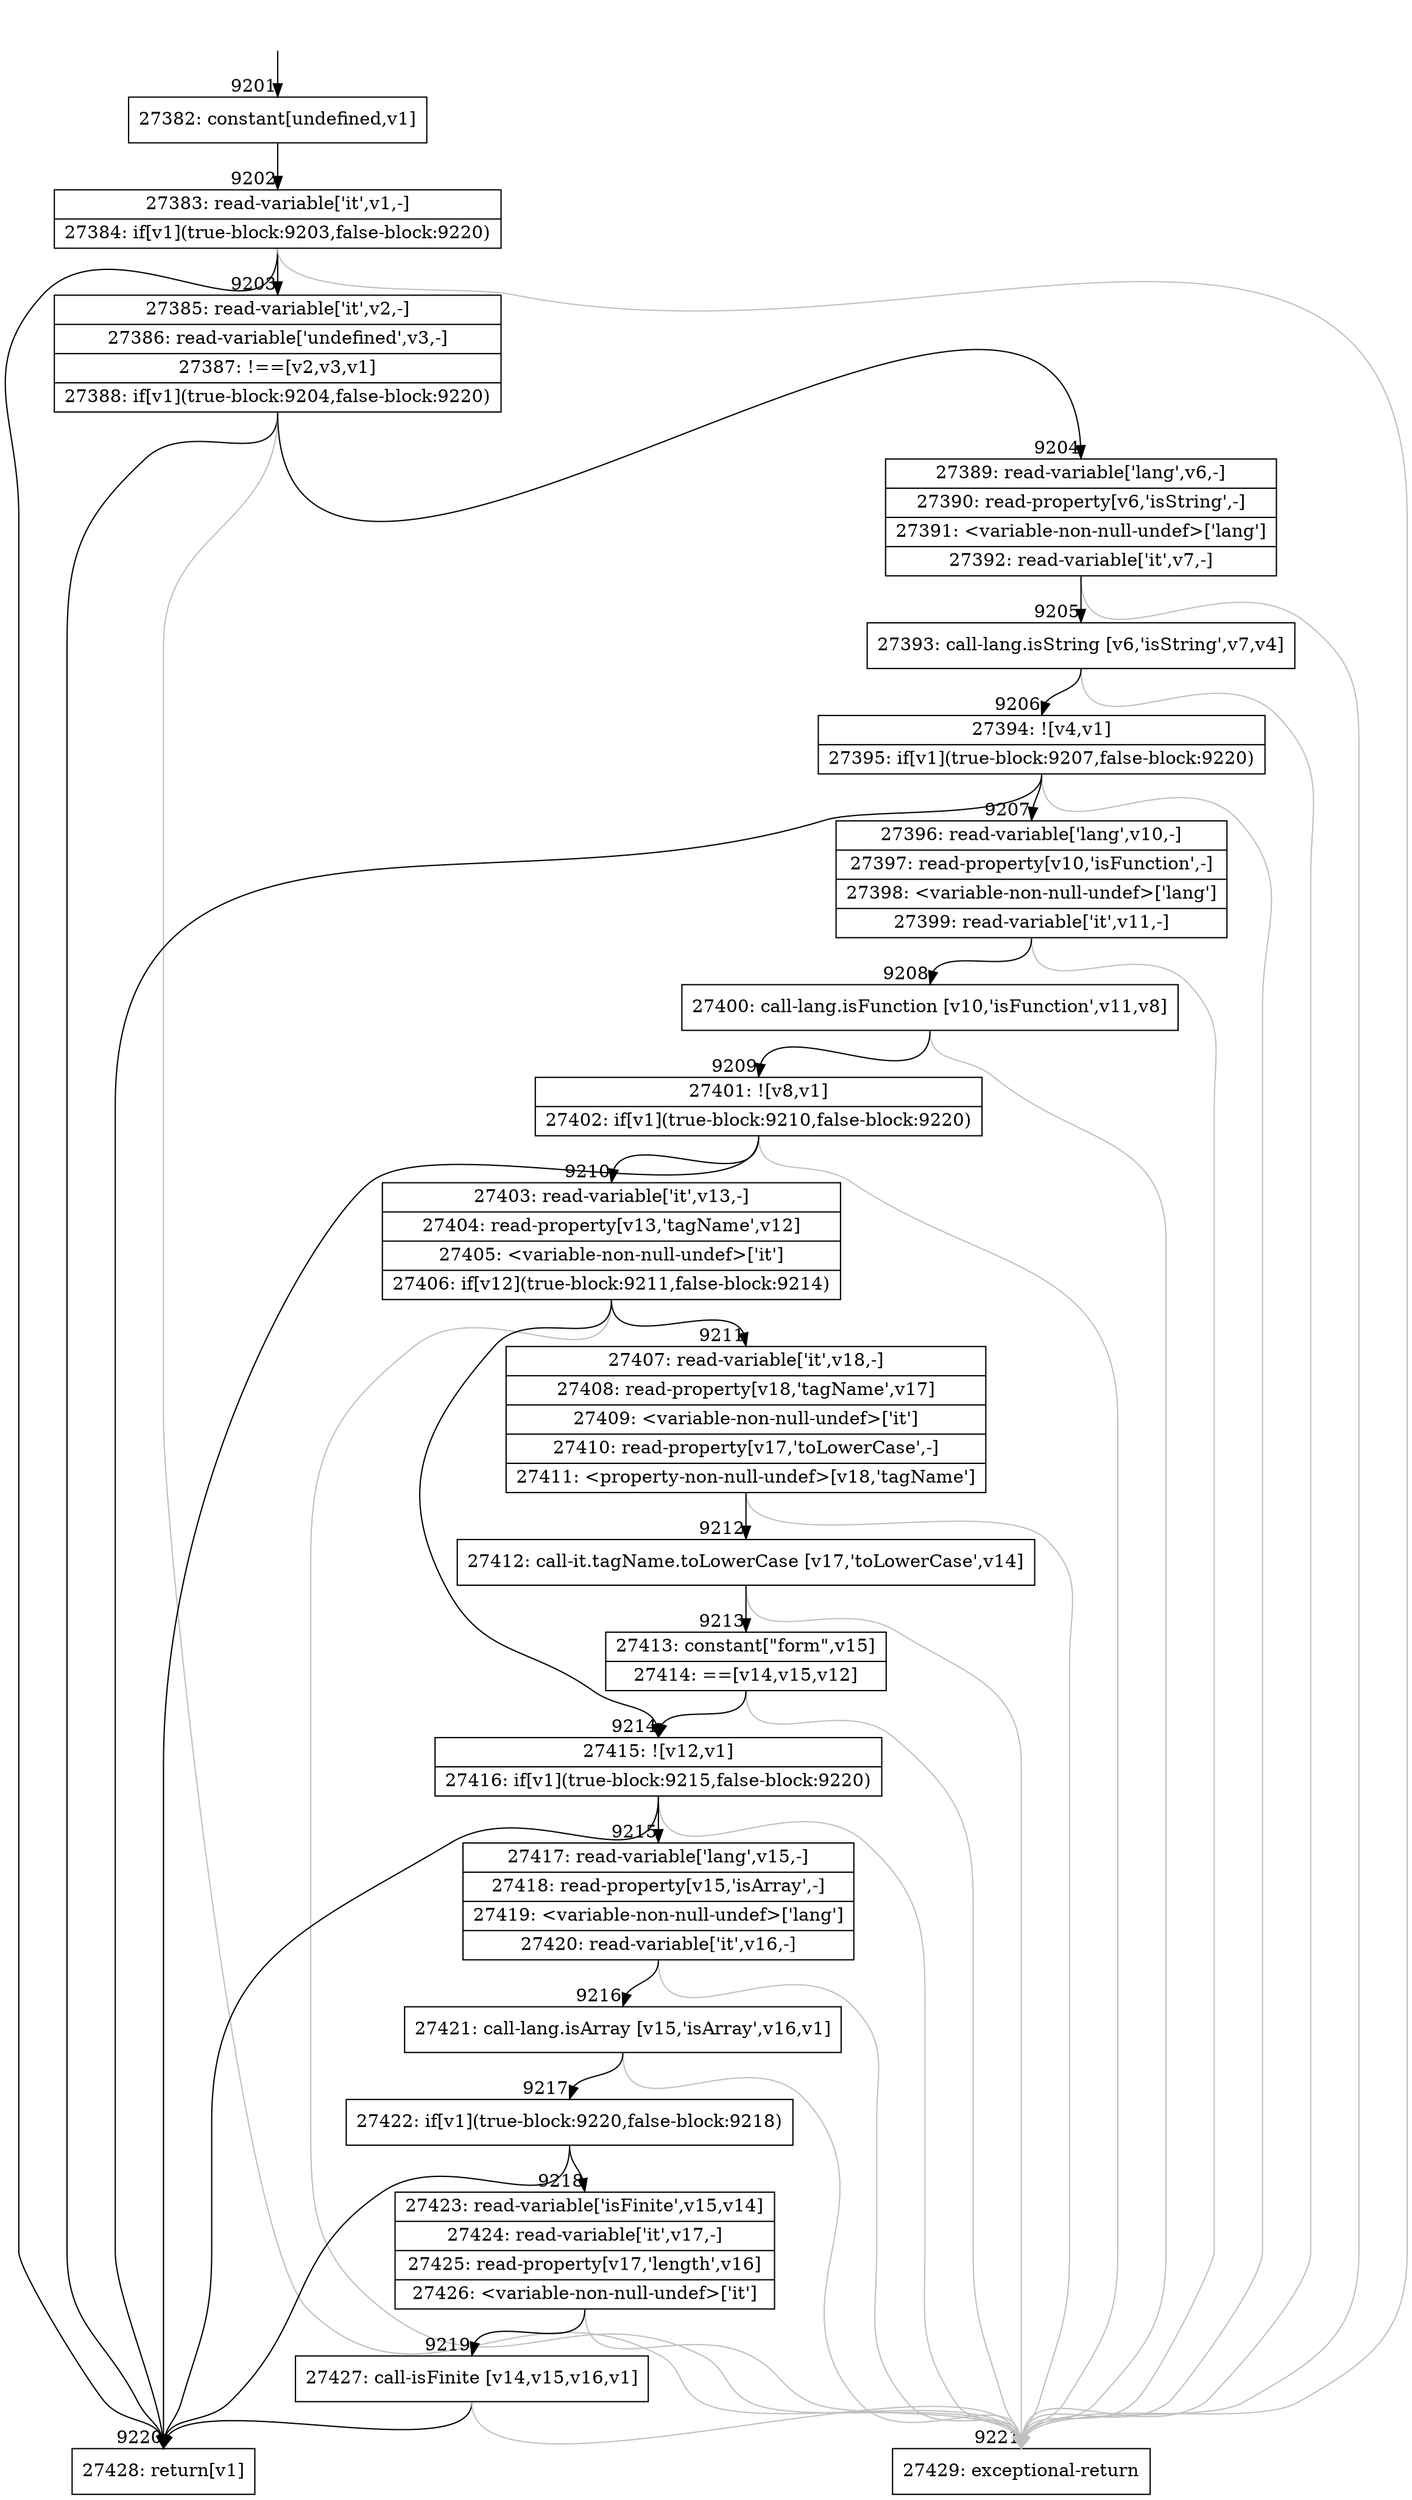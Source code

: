 digraph {
rankdir="TD"
BB_entry629[shape=none,label=""];
BB_entry629 -> BB9201 [tailport=s, headport=n, headlabel="    9201"]
BB9201 [shape=record label="{27382: constant[undefined,v1]}" ] 
BB9201 -> BB9202 [tailport=s, headport=n, headlabel="      9202"]
BB9202 [shape=record label="{27383: read-variable['it',v1,-]|27384: if[v1](true-block:9203,false-block:9220)}" ] 
BB9202 -> BB9220 [tailport=s, headport=n, headlabel="      9220"]
BB9202 -> BB9203 [tailport=s, headport=n, headlabel="      9203"]
BB9202 -> BB9221 [tailport=s, headport=n, color=gray, headlabel="      9221"]
BB9203 [shape=record label="{27385: read-variable['it',v2,-]|27386: read-variable['undefined',v3,-]|27387: !==[v2,v3,v1]|27388: if[v1](true-block:9204,false-block:9220)}" ] 
BB9203 -> BB9220 [tailport=s, headport=n]
BB9203 -> BB9204 [tailport=s, headport=n, headlabel="      9204"]
BB9203 -> BB9221 [tailport=s, headport=n, color=gray]
BB9204 [shape=record label="{27389: read-variable['lang',v6,-]|27390: read-property[v6,'isString',-]|27391: \<variable-non-null-undef\>['lang']|27392: read-variable['it',v7,-]}" ] 
BB9204 -> BB9205 [tailport=s, headport=n, headlabel="      9205"]
BB9204 -> BB9221 [tailport=s, headport=n, color=gray]
BB9205 [shape=record label="{27393: call-lang.isString [v6,'isString',v7,v4]}" ] 
BB9205 -> BB9206 [tailport=s, headport=n, headlabel="      9206"]
BB9205 -> BB9221 [tailport=s, headport=n, color=gray]
BB9206 [shape=record label="{27394: ![v4,v1]|27395: if[v1](true-block:9207,false-block:9220)}" ] 
BB9206 -> BB9220 [tailport=s, headport=n]
BB9206 -> BB9207 [tailport=s, headport=n, headlabel="      9207"]
BB9206 -> BB9221 [tailport=s, headport=n, color=gray]
BB9207 [shape=record label="{27396: read-variable['lang',v10,-]|27397: read-property[v10,'isFunction',-]|27398: \<variable-non-null-undef\>['lang']|27399: read-variable['it',v11,-]}" ] 
BB9207 -> BB9208 [tailport=s, headport=n, headlabel="      9208"]
BB9207 -> BB9221 [tailport=s, headport=n, color=gray]
BB9208 [shape=record label="{27400: call-lang.isFunction [v10,'isFunction',v11,v8]}" ] 
BB9208 -> BB9209 [tailport=s, headport=n, headlabel="      9209"]
BB9208 -> BB9221 [tailport=s, headport=n, color=gray]
BB9209 [shape=record label="{27401: ![v8,v1]|27402: if[v1](true-block:9210,false-block:9220)}" ] 
BB9209 -> BB9220 [tailport=s, headport=n]
BB9209 -> BB9210 [tailport=s, headport=n, headlabel="      9210"]
BB9209 -> BB9221 [tailport=s, headport=n, color=gray]
BB9210 [shape=record label="{27403: read-variable['it',v13,-]|27404: read-property[v13,'tagName',v12]|27405: \<variable-non-null-undef\>['it']|27406: if[v12](true-block:9211,false-block:9214)}" ] 
BB9210 -> BB9214 [tailport=s, headport=n, headlabel="      9214"]
BB9210 -> BB9211 [tailport=s, headport=n, headlabel="      9211"]
BB9210 -> BB9221 [tailport=s, headport=n, color=gray]
BB9211 [shape=record label="{27407: read-variable['it',v18,-]|27408: read-property[v18,'tagName',v17]|27409: \<variable-non-null-undef\>['it']|27410: read-property[v17,'toLowerCase',-]|27411: \<property-non-null-undef\>[v18,'tagName']}" ] 
BB9211 -> BB9212 [tailport=s, headport=n, headlabel="      9212"]
BB9211 -> BB9221 [tailport=s, headport=n, color=gray]
BB9212 [shape=record label="{27412: call-it.tagName.toLowerCase [v17,'toLowerCase',v14]}" ] 
BB9212 -> BB9213 [tailport=s, headport=n, headlabel="      9213"]
BB9212 -> BB9221 [tailport=s, headport=n, color=gray]
BB9213 [shape=record label="{27413: constant[\"form\",v15]|27414: ==[v14,v15,v12]}" ] 
BB9213 -> BB9214 [tailport=s, headport=n]
BB9213 -> BB9221 [tailport=s, headport=n, color=gray]
BB9214 [shape=record label="{27415: ![v12,v1]|27416: if[v1](true-block:9215,false-block:9220)}" ] 
BB9214 -> BB9220 [tailport=s, headport=n]
BB9214 -> BB9215 [tailport=s, headport=n, headlabel="      9215"]
BB9214 -> BB9221 [tailport=s, headport=n, color=gray]
BB9215 [shape=record label="{27417: read-variable['lang',v15,-]|27418: read-property[v15,'isArray',-]|27419: \<variable-non-null-undef\>['lang']|27420: read-variable['it',v16,-]}" ] 
BB9215 -> BB9216 [tailport=s, headport=n, headlabel="      9216"]
BB9215 -> BB9221 [tailport=s, headport=n, color=gray]
BB9216 [shape=record label="{27421: call-lang.isArray [v15,'isArray',v16,v1]}" ] 
BB9216 -> BB9217 [tailport=s, headport=n, headlabel="      9217"]
BB9216 -> BB9221 [tailport=s, headport=n, color=gray]
BB9217 [shape=record label="{27422: if[v1](true-block:9220,false-block:9218)}" ] 
BB9217 -> BB9220 [tailport=s, headport=n]
BB9217 -> BB9218 [tailport=s, headport=n, headlabel="      9218"]
BB9218 [shape=record label="{27423: read-variable['isFinite',v15,v14]|27424: read-variable['it',v17,-]|27425: read-property[v17,'length',v16]|27426: \<variable-non-null-undef\>['it']}" ] 
BB9218 -> BB9219 [tailport=s, headport=n, headlabel="      9219"]
BB9218 -> BB9221 [tailport=s, headport=n, color=gray]
BB9219 [shape=record label="{27427: call-isFinite [v14,v15,v16,v1]}" ] 
BB9219 -> BB9220 [tailport=s, headport=n]
BB9219 -> BB9221 [tailport=s, headport=n, color=gray]
BB9220 [shape=record label="{27428: return[v1]}" ] 
BB9221 [shape=record label="{27429: exceptional-return}" ] 
//#$~ 12904
}
